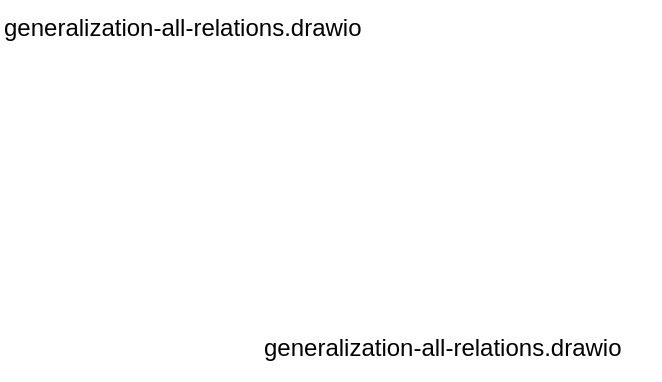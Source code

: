 <mxfile version="12.2.2" type="device" pages="2"><diagram name="Page-1" id="8378b5f6-a2b2-b727-a746-972ab9d02e00"><mxGraphModel dx="1092" dy="989" grid="1" gridSize="10" guides="1" tooltips="1" connect="0" arrows="1" fold="1" page="1" pageScale="1.5" pageWidth="1169" pageHeight="827" background="#ffffff" math="0" shadow="0"><root><mxCell id="0"/><mxCell id="1" parent="0"/><mxCell id="ht5HUM_qz_H7JyVmWeP5-2" value="generalization-all-relations.drawio" style="text;html=1;" vertex="1" parent="1"><mxGeometry x="60" y="100" width="200" height="30" as="geometry"/></mxCell><mxCell id="ht5HUM_qz_H7JyVmWeP5-3" value="generalization-all-relations.drawio" style="text;html=1;" vertex="1" parent="1"><mxGeometry x="190" y="260" width="200" height="30" as="geometry"/></mxCell></root></mxGraphModel></diagram><diagram id="0XXufwtkbcr_PUoBGV4c" name="Page-2"><mxGraphModel dx="753" dy="682" grid="1" gridSize="10" guides="1" tooltips="1" connect="1" arrows="1" fold="1" page="1" pageScale="1" pageWidth="827" pageHeight="1169" math="0" shadow="0"><root><mxCell id="CCltJPJ38soawMmvmcoX-0"/><mxCell id="CCltJPJ38soawMmvmcoX-1" parent="CCltJPJ38soawMmvmcoX-0"/><mxCell id="CCltJPJ38soawMmvmcoX-2" value="generalization-all-relations.drawio" style="text;html=1;" vertex="1" parent="CCltJPJ38soawMmvmcoX-1"><mxGeometry x="90" y="260" width="200" height="30" as="geometry"/></mxCell><mxCell id="CCltJPJ38soawMmvmcoX-3" value="generalization-all-relations.drawio" style="text;html=1;" vertex="1" parent="CCltJPJ38soawMmvmcoX-1"><mxGeometry x="470" y="40" width="200" height="30" as="geometry"/></mxCell></root></mxGraphModel></diagram></mxfile>